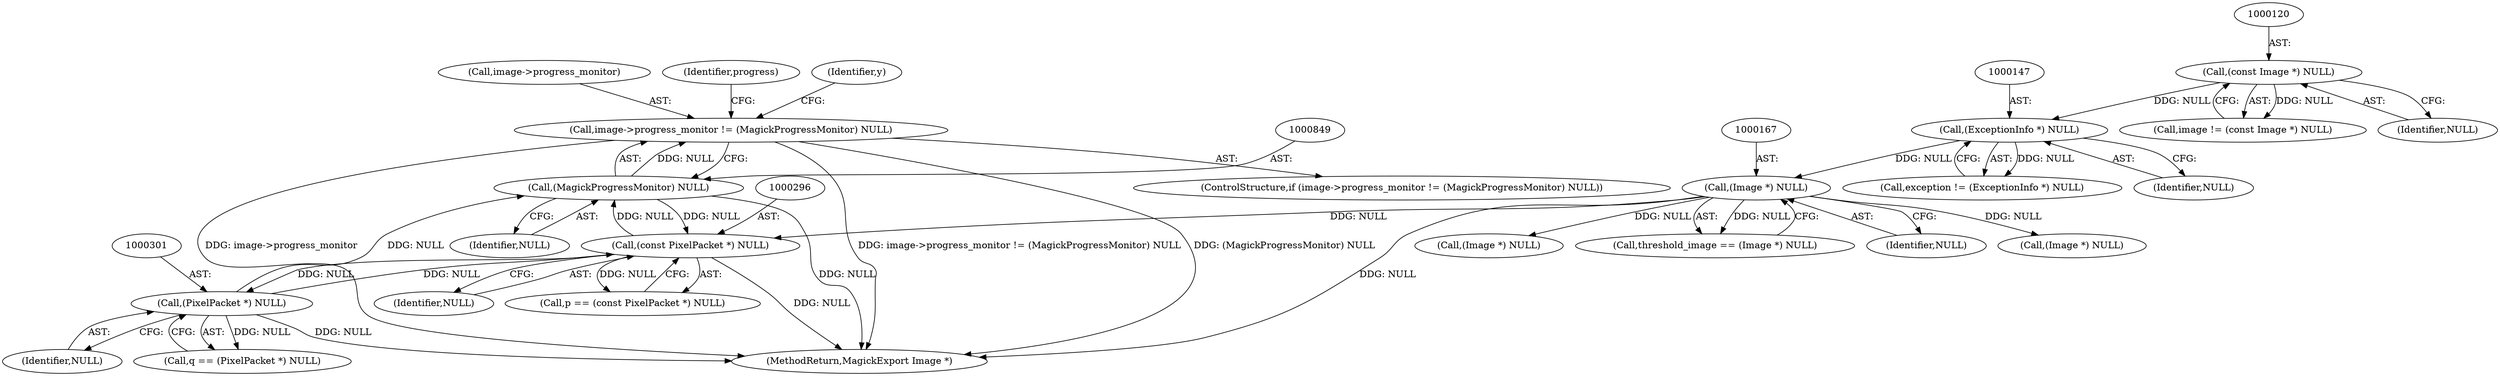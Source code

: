 digraph "0_ImageMagick6_35c7032723d85eee7318ff6c82f031fa2666b773@pointer" {
"1000844" [label="(Call,image->progress_monitor != (MagickProgressMonitor) NULL)"];
"1000848" [label="(Call,(MagickProgressMonitor) NULL)"];
"1000300" [label="(Call,(PixelPacket *) NULL)"];
"1000295" [label="(Call,(const PixelPacket *) NULL)"];
"1000166" [label="(Call,(Image *) NULL)"];
"1000146" [label="(Call,(ExceptionInfo *) NULL)"];
"1000119" [label="(Call,(const Image *) NULL)"];
"1000197" [label="(Call,(Image *) NULL)"];
"1000166" [label="(Call,(Image *) NULL)"];
"1000121" [label="(Identifier,NULL)"];
"1000845" [label="(Call,image->progress_monitor)"];
"1000297" [label="(Identifier,NULL)"];
"1000117" [label="(Call,image != (const Image *) NULL)"];
"1000295" [label="(Call,(const PixelPacket *) NULL)"];
"1000164" [label="(Call,threshold_image == (Image *) NULL)"];
"1000119" [label="(Call,(const Image *) NULL)"];
"1000148" [label="(Identifier,NULL)"];
"1000298" [label="(Call,q == (PixelPacket *) NULL)"];
"1000848" [label="(Call,(MagickProgressMonitor) NULL)"];
"1000146" [label="(Call,(ExceptionInfo *) NULL)"];
"1000144" [label="(Call,exception != (ExceptionInfo *) NULL)"];
"1000300" [label="(Call,(PixelPacket *) NULL)"];
"1000843" [label="(ControlStructure,if (image->progress_monitor != (MagickProgressMonitor) NULL))"];
"1000293" [label="(Call,p == (const PixelPacket *) NULL)"];
"1000168" [label="(Identifier,NULL)"];
"1000850" [label="(Identifier,NULL)"];
"1000170" [label="(Call,(Image *) NULL)"];
"1000889" [label="(MethodReturn,MagickExport Image *)"];
"1000844" [label="(Call,image->progress_monitor != (MagickProgressMonitor) NULL)"];
"1000854" [label="(Identifier,progress)"];
"1000302" [label="(Identifier,NULL)"];
"1000239" [label="(Identifier,y)"];
"1000844" -> "1000843"  [label="AST: "];
"1000844" -> "1000848"  [label="CFG: "];
"1000845" -> "1000844"  [label="AST: "];
"1000848" -> "1000844"  [label="AST: "];
"1000854" -> "1000844"  [label="CFG: "];
"1000239" -> "1000844"  [label="CFG: "];
"1000844" -> "1000889"  [label="DDG: image->progress_monitor != (MagickProgressMonitor) NULL"];
"1000844" -> "1000889"  [label="DDG: (MagickProgressMonitor) NULL"];
"1000844" -> "1000889"  [label="DDG: image->progress_monitor"];
"1000848" -> "1000844"  [label="DDG: NULL"];
"1000848" -> "1000850"  [label="CFG: "];
"1000849" -> "1000848"  [label="AST: "];
"1000850" -> "1000848"  [label="AST: "];
"1000848" -> "1000889"  [label="DDG: NULL"];
"1000848" -> "1000295"  [label="DDG: NULL"];
"1000300" -> "1000848"  [label="DDG: NULL"];
"1000295" -> "1000848"  [label="DDG: NULL"];
"1000300" -> "1000298"  [label="AST: "];
"1000300" -> "1000302"  [label="CFG: "];
"1000301" -> "1000300"  [label="AST: "];
"1000302" -> "1000300"  [label="AST: "];
"1000298" -> "1000300"  [label="CFG: "];
"1000300" -> "1000889"  [label="DDG: NULL"];
"1000300" -> "1000295"  [label="DDG: NULL"];
"1000300" -> "1000298"  [label="DDG: NULL"];
"1000295" -> "1000300"  [label="DDG: NULL"];
"1000295" -> "1000293"  [label="AST: "];
"1000295" -> "1000297"  [label="CFG: "];
"1000296" -> "1000295"  [label="AST: "];
"1000297" -> "1000295"  [label="AST: "];
"1000293" -> "1000295"  [label="CFG: "];
"1000295" -> "1000889"  [label="DDG: NULL"];
"1000295" -> "1000293"  [label="DDG: NULL"];
"1000166" -> "1000295"  [label="DDG: NULL"];
"1000166" -> "1000164"  [label="AST: "];
"1000166" -> "1000168"  [label="CFG: "];
"1000167" -> "1000166"  [label="AST: "];
"1000168" -> "1000166"  [label="AST: "];
"1000164" -> "1000166"  [label="CFG: "];
"1000166" -> "1000889"  [label="DDG: NULL"];
"1000166" -> "1000164"  [label="DDG: NULL"];
"1000146" -> "1000166"  [label="DDG: NULL"];
"1000166" -> "1000170"  [label="DDG: NULL"];
"1000166" -> "1000197"  [label="DDG: NULL"];
"1000146" -> "1000144"  [label="AST: "];
"1000146" -> "1000148"  [label="CFG: "];
"1000147" -> "1000146"  [label="AST: "];
"1000148" -> "1000146"  [label="AST: "];
"1000144" -> "1000146"  [label="CFG: "];
"1000146" -> "1000144"  [label="DDG: NULL"];
"1000119" -> "1000146"  [label="DDG: NULL"];
"1000119" -> "1000117"  [label="AST: "];
"1000119" -> "1000121"  [label="CFG: "];
"1000120" -> "1000119"  [label="AST: "];
"1000121" -> "1000119"  [label="AST: "];
"1000117" -> "1000119"  [label="CFG: "];
"1000119" -> "1000117"  [label="DDG: NULL"];
}
